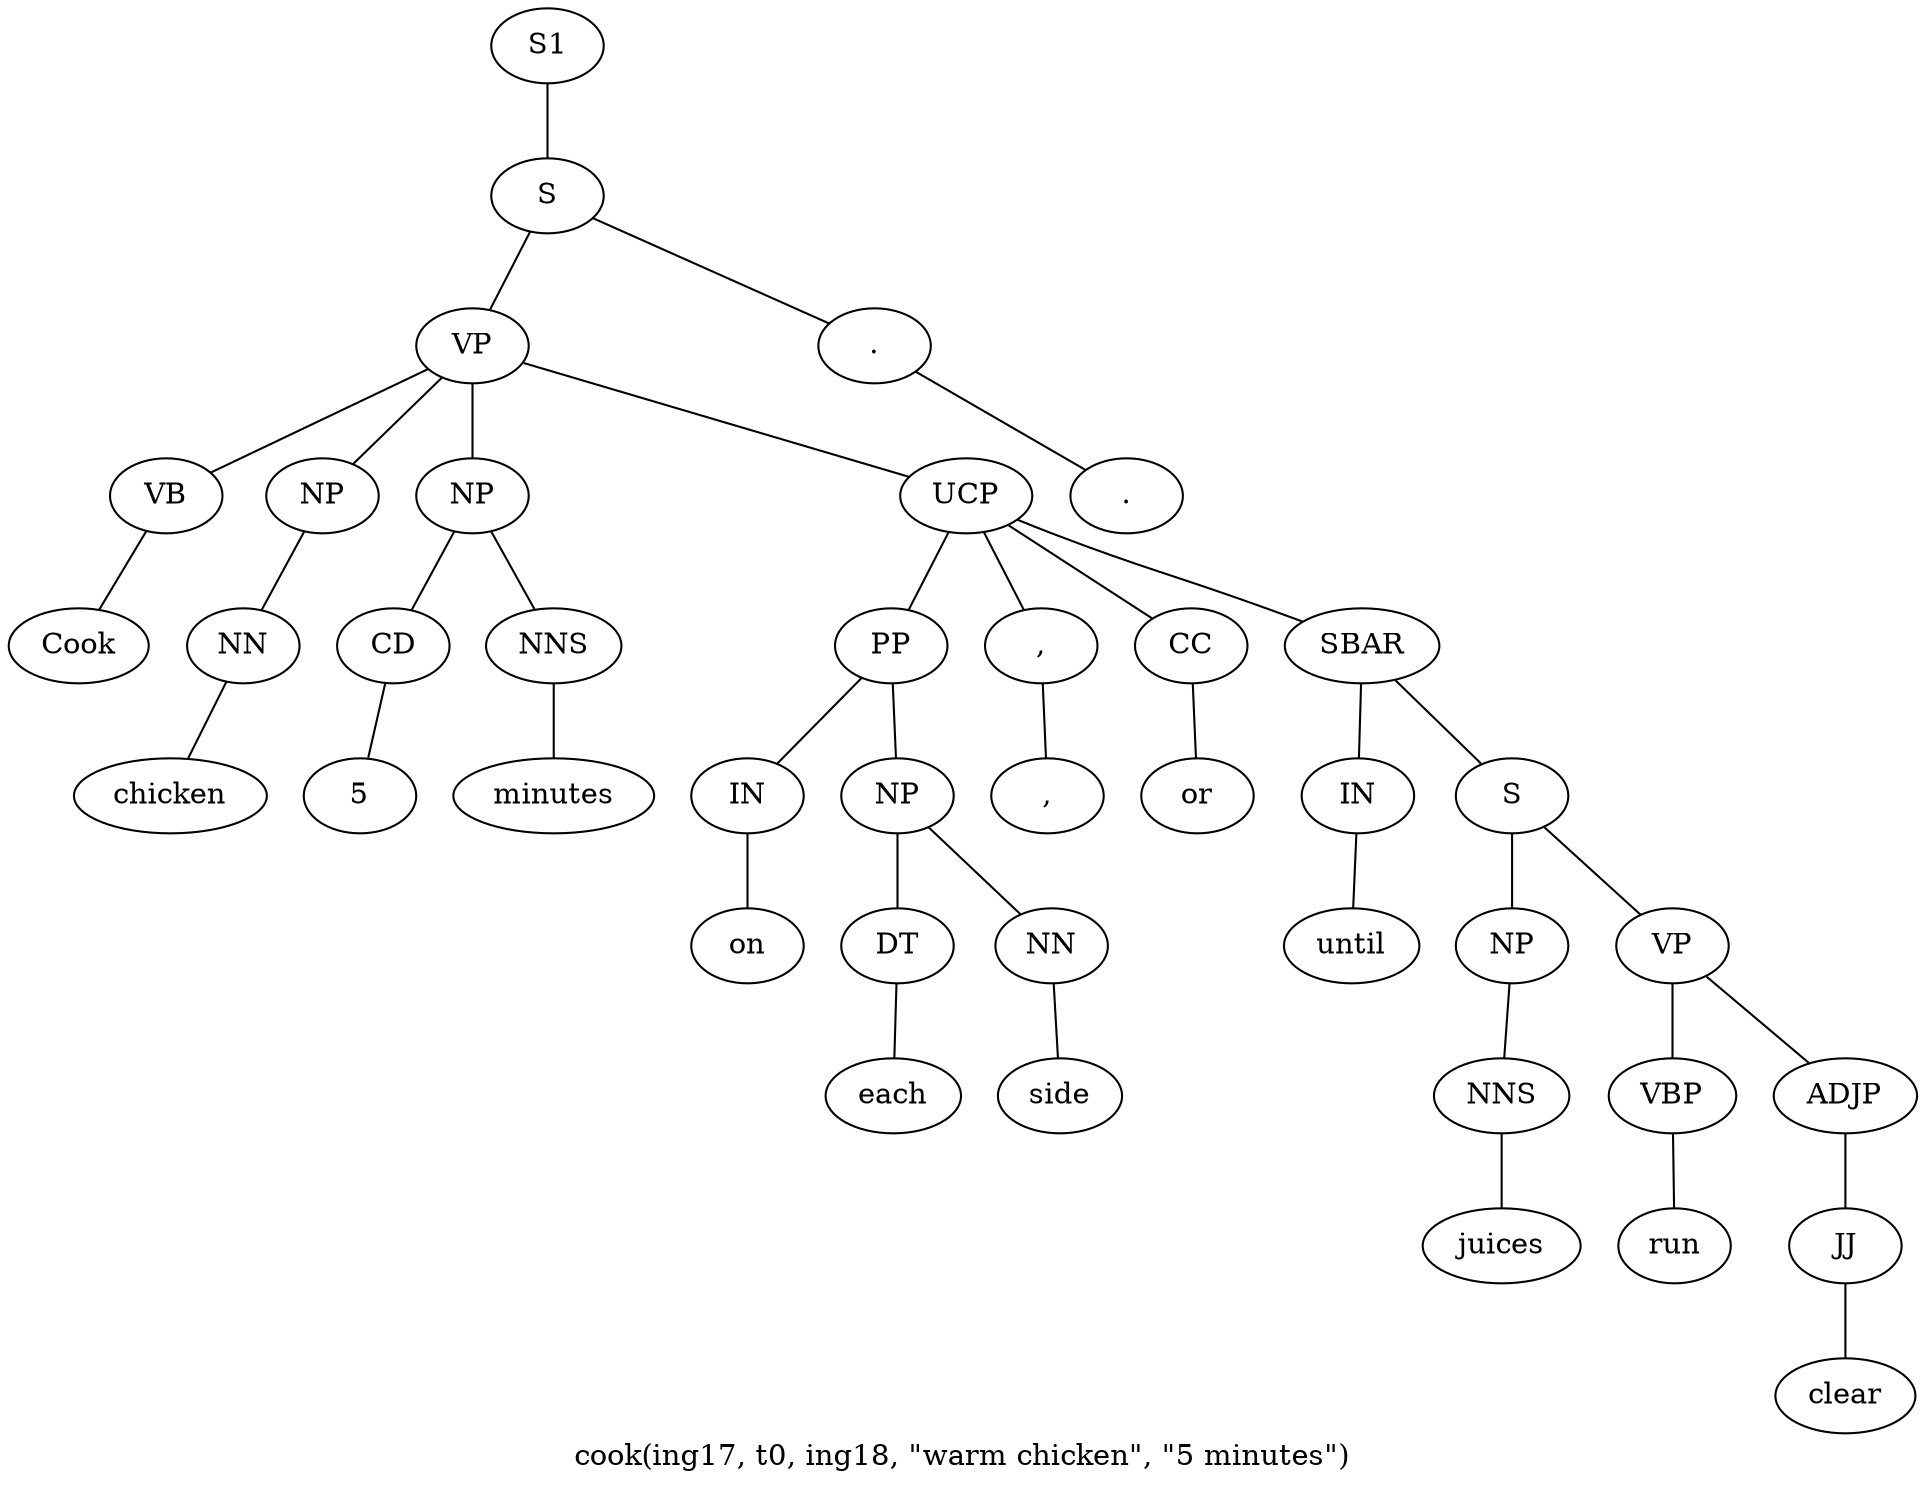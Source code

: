 graph SyntaxGraph {
	label = "cook(ing17, t0, ing18, \"warm chicken\", \"5 minutes\")";
	Node0 [label="S1"];
	Node1 [label="S"];
	Node2 [label="VP"];
	Node3 [label="VB"];
	Node4 [label="Cook"];
	Node5 [label="NP"];
	Node6 [label="NN"];
	Node7 [label="chicken"];
	Node8 [label="NP"];
	Node9 [label="CD"];
	Node10 [label="5"];
	Node11 [label="NNS"];
	Node12 [label="minutes"];
	Node13 [label="UCP"];
	Node14 [label="PP"];
	Node15 [label="IN"];
	Node16 [label="on"];
	Node17 [label="NP"];
	Node18 [label="DT"];
	Node19 [label="each"];
	Node20 [label="NN"];
	Node21 [label="side"];
	Node22 [label=","];
	Node23 [label=","];
	Node24 [label="CC"];
	Node25 [label="or"];
	Node26 [label="SBAR"];
	Node27 [label="IN"];
	Node28 [label="until"];
	Node29 [label="S"];
	Node30 [label="NP"];
	Node31 [label="NNS"];
	Node32 [label="juices"];
	Node33 [label="VP"];
	Node34 [label="VBP"];
	Node35 [label="run"];
	Node36 [label="ADJP"];
	Node37 [label="JJ"];
	Node38 [label="clear"];
	Node39 [label="."];
	Node40 [label="."];

	Node0 -- Node1;
	Node1 -- Node2;
	Node1 -- Node39;
	Node2 -- Node3;
	Node2 -- Node5;
	Node2 -- Node8;
	Node2 -- Node13;
	Node3 -- Node4;
	Node5 -- Node6;
	Node6 -- Node7;
	Node8 -- Node9;
	Node8 -- Node11;
	Node9 -- Node10;
	Node11 -- Node12;
	Node13 -- Node14;
	Node13 -- Node22;
	Node13 -- Node24;
	Node13 -- Node26;
	Node14 -- Node15;
	Node14 -- Node17;
	Node15 -- Node16;
	Node17 -- Node18;
	Node17 -- Node20;
	Node18 -- Node19;
	Node20 -- Node21;
	Node22 -- Node23;
	Node24 -- Node25;
	Node26 -- Node27;
	Node26 -- Node29;
	Node27 -- Node28;
	Node29 -- Node30;
	Node29 -- Node33;
	Node30 -- Node31;
	Node31 -- Node32;
	Node33 -- Node34;
	Node33 -- Node36;
	Node34 -- Node35;
	Node36 -- Node37;
	Node37 -- Node38;
	Node39 -- Node40;
}